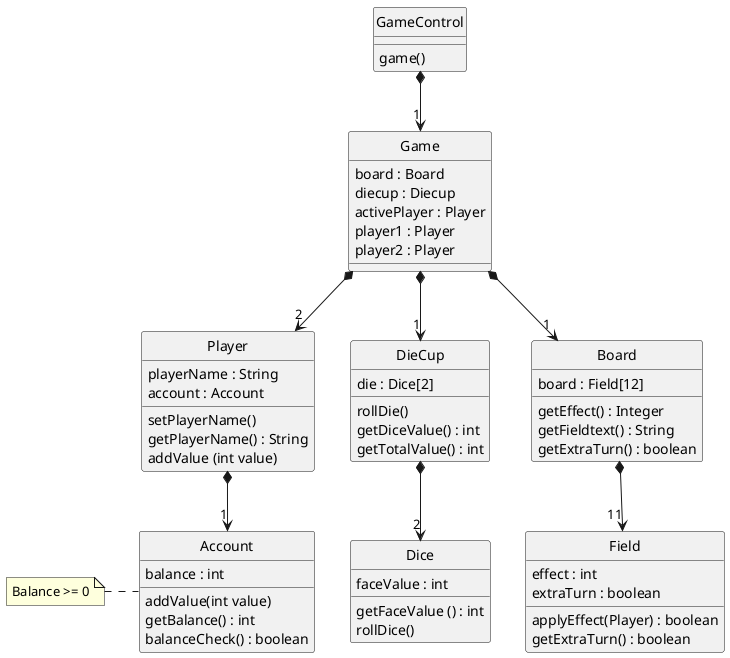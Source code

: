 @startuml ClassDiagram
skinparam style strictuml

class "GameControl" as GameControl {
    
    game()
}

class "Player" as Player {
    playerName : String
    account : Account

    setPlayerName()
    getPlayerName() : String
    addValue (int value)

}

class "Account" as Account {
    balance : int

    addValue(int value)
    getBalance() : int
    balanceCheck() : boolean
}
note left
    Balance >= 0
    end note

class "DieCup" as Diecup {
    die : Dice[2]
    
    rollDie()
    getDiceValue() : int
    getTotalValue() : int
}

class "Dice" as Dice {
    faceValue : int

    getFaceValue () : int
    rollDice()
}

class "Board" as Board {
    board : Field[12]

    getEffect() : Integer
    getFieldtext() : String
    getExtraTurn() : boolean
}

class "Field" as Field {
    effect : int
    extraTurn : boolean

    applyEffect(Player) : boolean
    getExtraTurn() : boolean
}

class "Game" as Game{
    board : Board
    diecup : Diecup
    activePlayer : Player
    player1 : Player
    player2 : Player
}


Player *--> "1" Account
GameControl *--> "1" Game
Game *--> "2" Player 
Game *--> "1" Board
Board  *--> "11" Field
Game  *--> "1" Diecup
Diecup *--> "2" Dice
@enduml